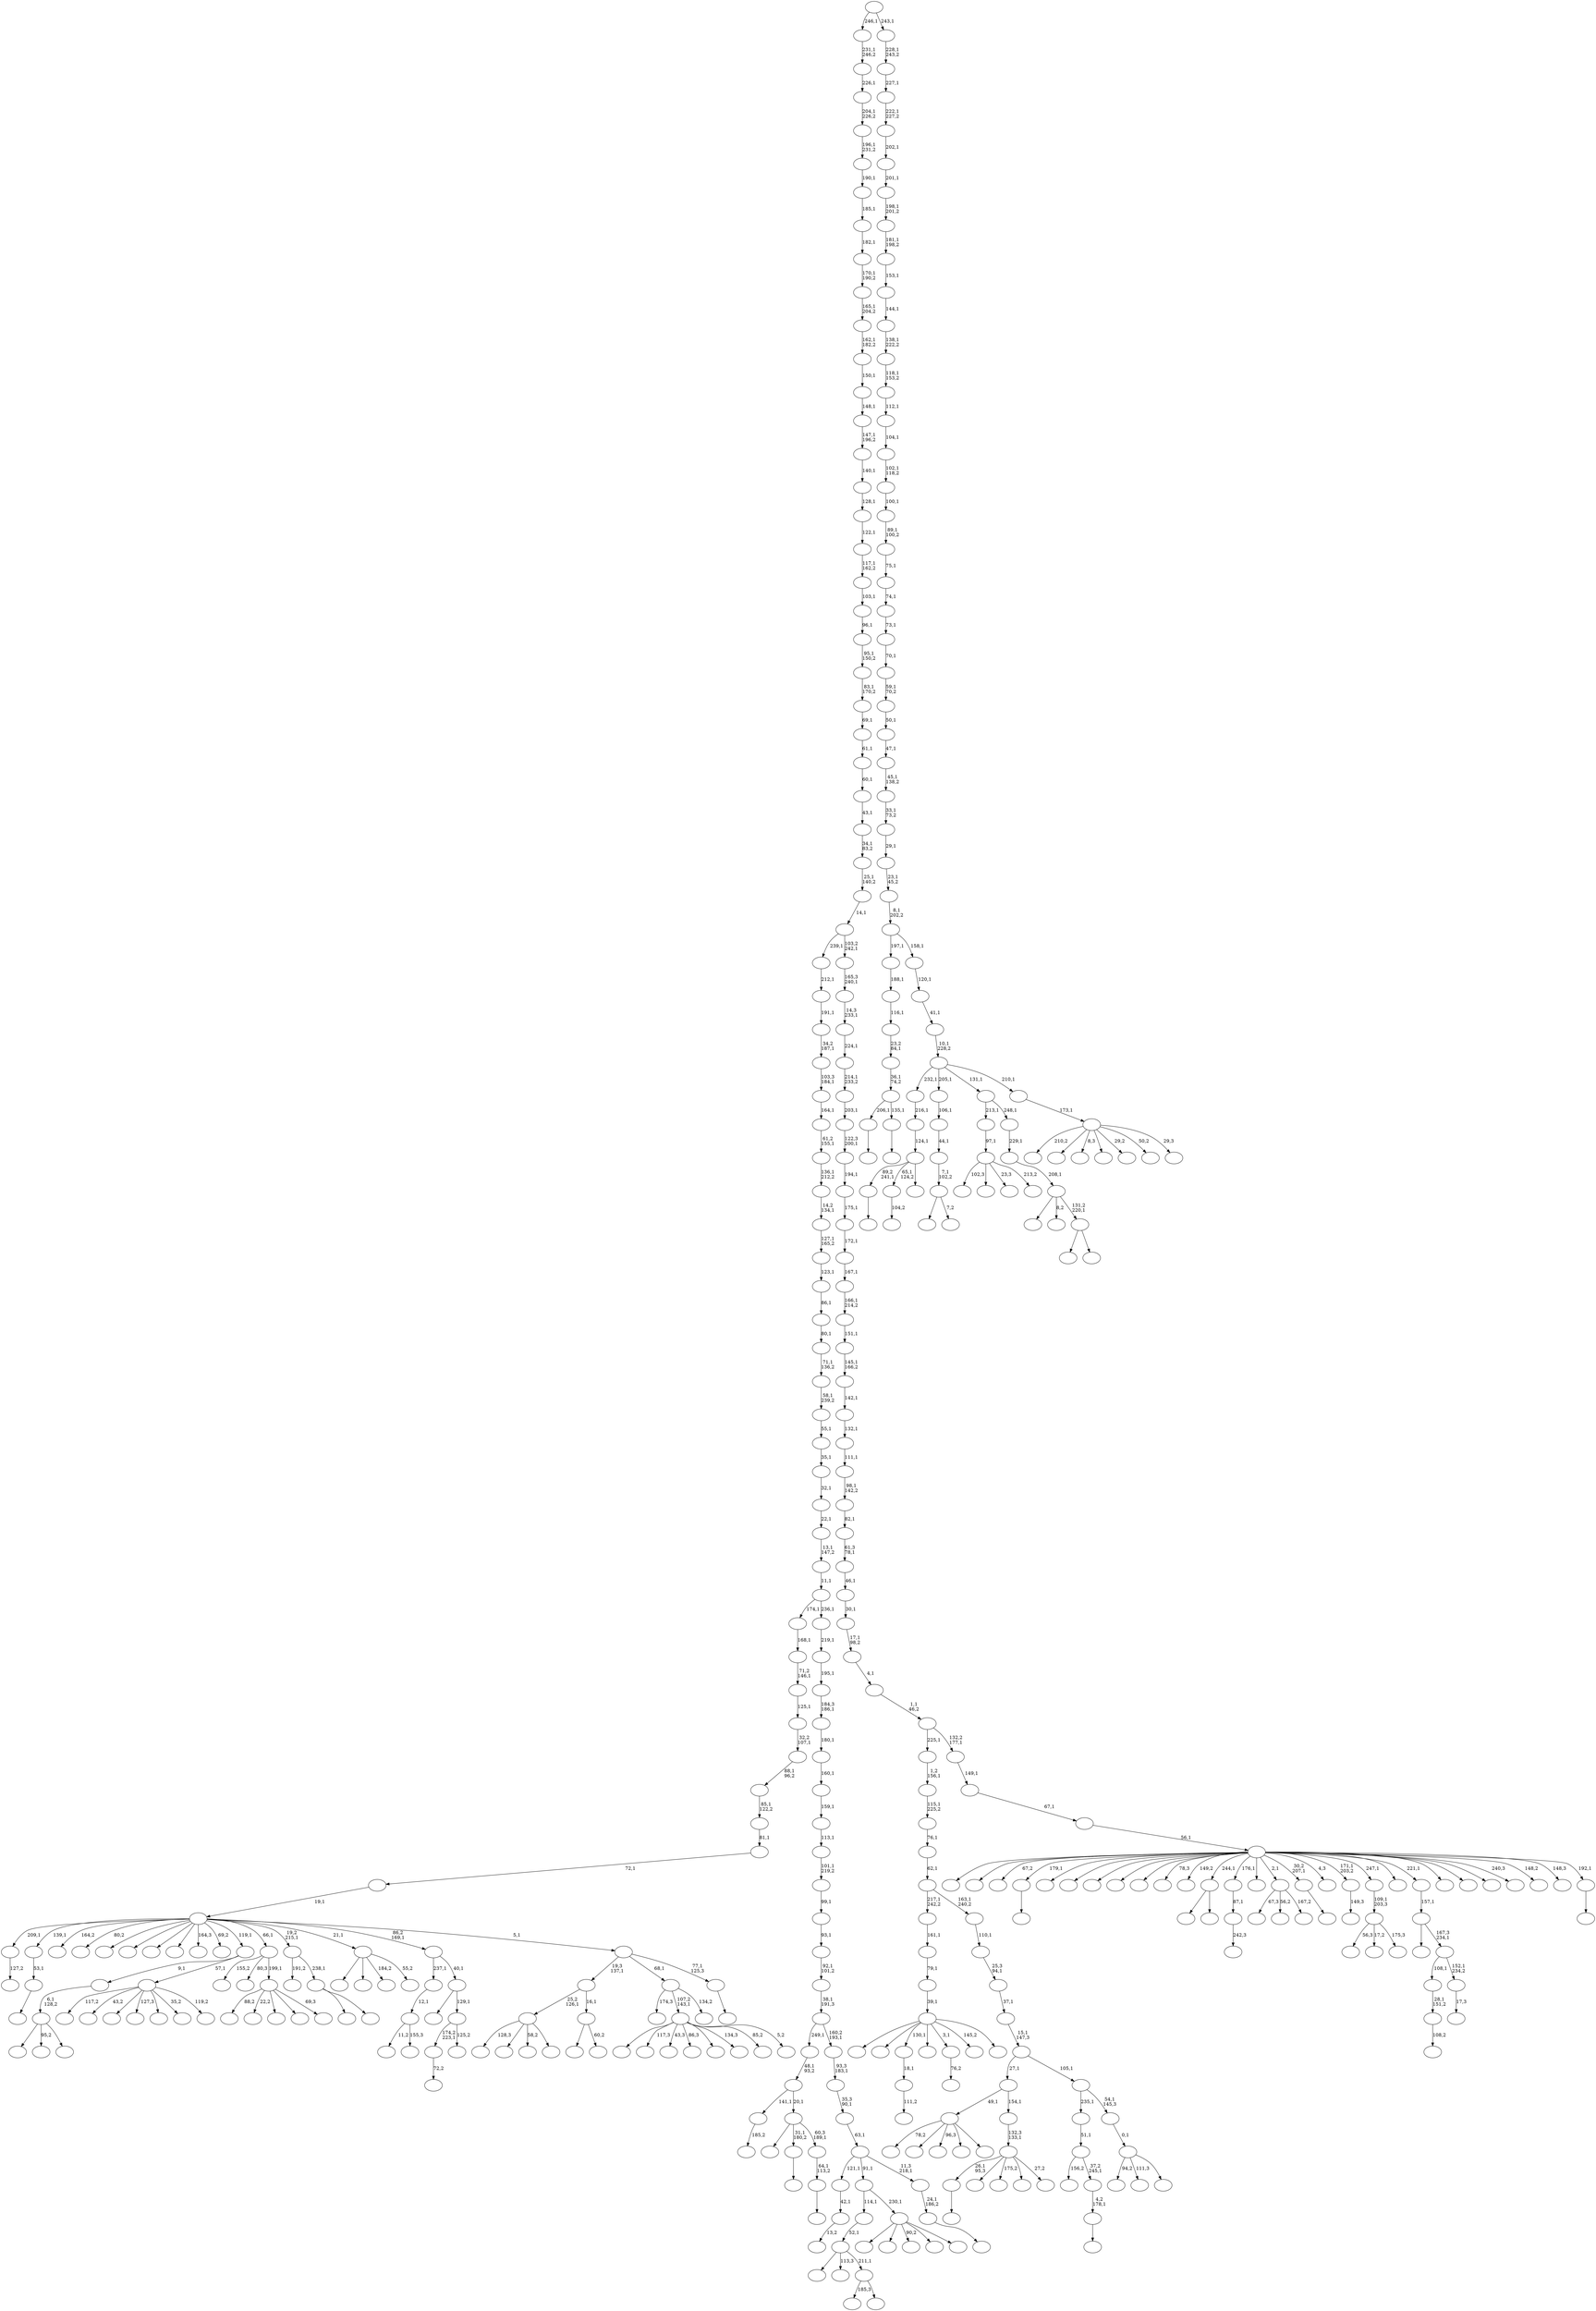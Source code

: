 digraph T {
	400 [label=""]
	399 [label=""]
	398 [label=""]
	397 [label=""]
	396 [label=""]
	395 [label=""]
	394 [label=""]
	393 [label=""]
	392 [label=""]
	391 [label=""]
	390 [label=""]
	389 [label=""]
	388 [label=""]
	387 [label=""]
	386 [label=""]
	385 [label=""]
	384 [label=""]
	383 [label=""]
	382 [label=""]
	381 [label=""]
	380 [label=""]
	379 [label=""]
	378 [label=""]
	377 [label=""]
	376 [label=""]
	375 [label=""]
	374 [label=""]
	373 [label=""]
	372 [label=""]
	371 [label=""]
	370 [label=""]
	369 [label=""]
	368 [label=""]
	367 [label=""]
	366 [label=""]
	365 [label=""]
	364 [label=""]
	363 [label=""]
	362 [label=""]
	361 [label=""]
	360 [label=""]
	359 [label=""]
	358 [label=""]
	357 [label=""]
	356 [label=""]
	355 [label=""]
	354 [label=""]
	353 [label=""]
	352 [label=""]
	351 [label=""]
	350 [label=""]
	349 [label=""]
	348 [label=""]
	347 [label=""]
	346 [label=""]
	345 [label=""]
	344 [label=""]
	343 [label=""]
	342 [label=""]
	341 [label=""]
	340 [label=""]
	339 [label=""]
	338 [label=""]
	337 [label=""]
	336 [label=""]
	335 [label=""]
	334 [label=""]
	333 [label=""]
	332 [label=""]
	331 [label=""]
	330 [label=""]
	329 [label=""]
	328 [label=""]
	327 [label=""]
	326 [label=""]
	325 [label=""]
	324 [label=""]
	323 [label=""]
	322 [label=""]
	321 [label=""]
	320 [label=""]
	319 [label=""]
	318 [label=""]
	317 [label=""]
	316 [label=""]
	315 [label=""]
	314 [label=""]
	313 [label=""]
	312 [label=""]
	311 [label=""]
	310 [label=""]
	309 [label=""]
	308 [label=""]
	307 [label=""]
	306 [label=""]
	305 [label=""]
	304 [label=""]
	303 [label=""]
	302 [label=""]
	301 [label=""]
	300 [label=""]
	299 [label=""]
	298 [label=""]
	297 [label=""]
	296 [label=""]
	295 [label=""]
	294 [label=""]
	293 [label=""]
	292 [label=""]
	291 [label=""]
	290 [label=""]
	289 [label=""]
	288 [label=""]
	287 [label=""]
	286 [label=""]
	285 [label=""]
	284 [label=""]
	283 [label=""]
	282 [label=""]
	281 [label=""]
	280 [label=""]
	279 [label=""]
	278 [label=""]
	277 [label=""]
	276 [label=""]
	275 [label=""]
	274 [label=""]
	273 [label=""]
	272 [label=""]
	271 [label=""]
	270 [label=""]
	269 [label=""]
	268 [label=""]
	267 [label=""]
	266 [label=""]
	265 [label=""]
	264 [label=""]
	263 [label=""]
	262 [label=""]
	261 [label=""]
	260 [label=""]
	259 [label=""]
	258 [label=""]
	257 [label=""]
	256 [label=""]
	255 [label=""]
	254 [label=""]
	253 [label=""]
	252 [label=""]
	251 [label=""]
	250 [label=""]
	249 [label=""]
	248 [label=""]
	247 [label=""]
	246 [label=""]
	245 [label=""]
	244 [label=""]
	243 [label=""]
	242 [label=""]
	241 [label=""]
	240 [label=""]
	239 [label=""]
	238 [label=""]
	237 [label=""]
	236 [label=""]
	235 [label=""]
	234 [label=""]
	233 [label=""]
	232 [label=""]
	231 [label=""]
	230 [label=""]
	229 [label=""]
	228 [label=""]
	227 [label=""]
	226 [label=""]
	225 [label=""]
	224 [label=""]
	223 [label=""]
	222 [label=""]
	221 [label=""]
	220 [label=""]
	219 [label=""]
	218 [label=""]
	217 [label=""]
	216 [label=""]
	215 [label=""]
	214 [label=""]
	213 [label=""]
	212 [label=""]
	211 [label=""]
	210 [label=""]
	209 [label=""]
	208 [label=""]
	207 [label=""]
	206 [label=""]
	205 [label=""]
	204 [label=""]
	203 [label=""]
	202 [label=""]
	201 [label=""]
	200 [label=""]
	199 [label=""]
	198 [label=""]
	197 [label=""]
	196 [label=""]
	195 [label=""]
	194 [label=""]
	193 [label=""]
	192 [label=""]
	191 [label=""]
	190 [label=""]
	189 [label=""]
	188 [label=""]
	187 [label=""]
	186 [label=""]
	185 [label=""]
	184 [label=""]
	183 [label=""]
	182 [label=""]
	181 [label=""]
	180 [label=""]
	179 [label=""]
	178 [label=""]
	177 [label=""]
	176 [label=""]
	175 [label=""]
	174 [label=""]
	173 [label=""]
	172 [label=""]
	171 [label=""]
	170 [label=""]
	169 [label=""]
	168 [label=""]
	167 [label=""]
	166 [label=""]
	165 [label=""]
	164 [label=""]
	163 [label=""]
	162 [label=""]
	161 [label=""]
	160 [label=""]
	159 [label=""]
	158 [label=""]
	157 [label=""]
	156 [label=""]
	155 [label=""]
	154 [label=""]
	153 [label=""]
	152 [label=""]
	151 [label=""]
	150 [label=""]
	149 [label=""]
	148 [label=""]
	147 [label=""]
	146 [label=""]
	145 [label=""]
	144 [label=""]
	143 [label=""]
	142 [label=""]
	141 [label=""]
	140 [label=""]
	139 [label=""]
	138 [label=""]
	137 [label=""]
	136 [label=""]
	135 [label=""]
	134 [label=""]
	133 [label=""]
	132 [label=""]
	131 [label=""]
	130 [label=""]
	129 [label=""]
	128 [label=""]
	127 [label=""]
	126 [label=""]
	125 [label=""]
	124 [label=""]
	123 [label=""]
	122 [label=""]
	121 [label=""]
	120 [label=""]
	119 [label=""]
	118 [label=""]
	117 [label=""]
	116 [label=""]
	115 [label=""]
	114 [label=""]
	113 [label=""]
	112 [label=""]
	111 [label=""]
	110 [label=""]
	109 [label=""]
	108 [label=""]
	107 [label=""]
	106 [label=""]
	105 [label=""]
	104 [label=""]
	103 [label=""]
	102 [label=""]
	101 [label=""]
	100 [label=""]
	99 [label=""]
	98 [label=""]
	97 [label=""]
	96 [label=""]
	95 [label=""]
	94 [label=""]
	93 [label=""]
	92 [label=""]
	91 [label=""]
	90 [label=""]
	89 [label=""]
	88 [label=""]
	87 [label=""]
	86 [label=""]
	85 [label=""]
	84 [label=""]
	83 [label=""]
	82 [label=""]
	81 [label=""]
	80 [label=""]
	79 [label=""]
	78 [label=""]
	77 [label=""]
	76 [label=""]
	75 [label=""]
	74 [label=""]
	73 [label=""]
	72 [label=""]
	71 [label=""]
	70 [label=""]
	69 [label=""]
	68 [label=""]
	67 [label=""]
	66 [label=""]
	65 [label=""]
	64 [label=""]
	63 [label=""]
	62 [label=""]
	61 [label=""]
	60 [label=""]
	59 [label=""]
	58 [label=""]
	57 [label=""]
	56 [label=""]
	55 [label=""]
	54 [label=""]
	53 [label=""]
	52 [label=""]
	51 [label=""]
	50 [label=""]
	49 [label=""]
	48 [label=""]
	47 [label=""]
	46 [label=""]
	45 [label=""]
	44 [label=""]
	43 [label=""]
	42 [label=""]
	41 [label=""]
	40 [label=""]
	39 [label=""]
	38 [label=""]
	37 [label=""]
	36 [label=""]
	35 [label=""]
	34 [label=""]
	33 [label=""]
	32 [label=""]
	31 [label=""]
	30 [label=""]
	29 [label=""]
	28 [label=""]
	27 [label=""]
	26 [label=""]
	25 [label=""]
	24 [label=""]
	23 [label=""]
	22 [label=""]
	21 [label=""]
	20 [label=""]
	19 [label=""]
	18 [label=""]
	17 [label=""]
	16 [label=""]
	15 [label=""]
	14 [label=""]
	13 [label=""]
	12 [label=""]
	11 [label=""]
	10 [label=""]
	9 [label=""]
	8 [label=""]
	7 [label=""]
	6 [label=""]
	5 [label=""]
	4 [label=""]
	3 [label=""]
	2 [label=""]
	1 [label=""]
	0 [label=""]
	390 -> 391 [label=""]
	385 -> 386 [label=""]
	374 -> 375 [label="127,2"]
	372 -> 373 [label=""]
	371 -> 372 [label="53,1"]
	369 -> 370 [label="108,2"]
	368 -> 369 [label="28,1\n151,2"]
	366 -> 367 [label=""]
	361 -> 362 [label="111,2"]
	360 -> 361 [label="18,1"]
	341 -> 342 [label=""]
	333 -> 334 [label="185,2"]
	327 -> 358 [label="128,3"]
	327 -> 354 [label=""]
	327 -> 336 [label="58,2"]
	327 -> 328 [label=""]
	323 -> 365 [label=""]
	323 -> 324 [label=""]
	319 -> 320 [label="104,2"]
	314 -> 315 [label="242,3"]
	313 -> 314 [label="87,1"]
	309 -> 310 [label=""]
	307 -> 308 [label="72,2"]
	301 -> 302 [label="76,2"]
	299 -> 385 [label="89,2\n241,1"]
	299 -> 319 [label="65,1\n124,2"]
	299 -> 300 [label=""]
	298 -> 299 [label="124,1"]
	297 -> 298 [label="216,1"]
	293 -> 349 [label=""]
	293 -> 294 [label="7,2"]
	292 -> 293 [label="7,1\n102,2"]
	291 -> 292 [label="44,1"]
	290 -> 291 [label="106,1"]
	285 -> 318 [label="67,3"]
	285 -> 316 [label="56,2"]
	285 -> 286 [label="167,2"]
	283 -> 284 [label="13,2"]
	282 -> 283 [label="42,1"]
	280 -> 389 [label=""]
	280 -> 281 [label="60,2"]
	279 -> 327 [label="25,2\n126,1"]
	279 -> 280 [label="16,1"]
	272 -> 273 [label=""]
	268 -> 388 [label="102,3"]
	268 -> 304 [label=""]
	268 -> 271 [label="23,3"]
	268 -> 269 [label="213,2"]
	267 -> 268 [label="97,1"]
	262 -> 263 [label="149,3"]
	259 -> 303 [label=""]
	259 -> 260 [label=""]
	258 -> 347 [label=""]
	258 -> 322 [label="8,2"]
	258 -> 259 [label="131,2\n220,1"]
	257 -> 258 [label="208,1"]
	256 -> 257 [label="229,1"]
	255 -> 267 [label="213,1"]
	255 -> 256 [label="248,1"]
	252 -> 253 [label=""]
	251 -> 252 [label="64,1\n113,2"]
	250 -> 364 [label=""]
	250 -> 341 [label="31,1\n180,2"]
	250 -> 251 [label="60,3\n189,1"]
	249 -> 333 [label="141,1"]
	249 -> 250 [label="20,1"]
	248 -> 249 [label="48,1\n93,2"]
	246 -> 393 [label=""]
	246 -> 376 [label="95,2"]
	246 -> 247 [label=""]
	245 -> 246 [label="6,1\n128,2"]
	242 -> 382 [label="56,3"]
	242 -> 289 [label="17,2"]
	242 -> 243 [label="175,3"]
	241 -> 242 [label="109,1\n203,3"]
	237 -> 343 [label="185,3"]
	237 -> 238 [label=""]
	236 -> 355 [label=""]
	236 -> 312 [label="113,3"]
	236 -> 237 [label="211,1"]
	235 -> 236 [label="52,1"]
	232 -> 317 [label="11,2"]
	232 -> 233 [label="155,3"]
	231 -> 232 [label="12,1"]
	229 -> 230 [label="17,3"]
	228 -> 368 [label="108,1"]
	228 -> 229 [label="152,1\n234,2"]
	227 -> 325 [label=""]
	227 -> 228 [label="167,3\n234,1"]
	226 -> 227 [label="157,1"]
	220 -> 397 [label=""]
	220 -> 381 [label=""]
	220 -> 360 [label="130,1"]
	220 -> 357 [label=""]
	220 -> 301 [label="3,1"]
	220 -> 277 [label="145,2"]
	220 -> 221 [label=""]
	219 -> 220 [label="39,1"]
	218 -> 219 [label="79,1"]
	217 -> 218 [label="161,1"]
	208 -> 398 [label="78,2"]
	208 -> 394 [label=""]
	208 -> 321 [label="96,3"]
	208 -> 287 [label=""]
	208 -> 209 [label=""]
	204 -> 205 [label=""]
	203 -> 204 [label="4,2\n178,1"]
	202 -> 329 [label="156,2"]
	202 -> 203 [label="37,2\n245,1"]
	201 -> 202 [label="51,1"]
	199 -> 379 [label="117,2"]
	199 -> 377 [label="43,2"]
	199 -> 330 [label=""]
	199 -> 326 [label="127,3"]
	199 -> 274 [label=""]
	199 -> 212 [label="35,2"]
	199 -> 200 [label="119,2"]
	198 -> 245 [label="9,1"]
	198 -> 199 [label="57,1"]
	194 -> 380 [label="88,2"]
	194 -> 340 [label="22,2"]
	194 -> 339 [label=""]
	194 -> 266 [label=""]
	194 -> 195 [label="69,3"]
	193 -> 331 [label="155,2"]
	193 -> 288 [label="80,3"]
	193 -> 194 [label="199,1"]
	191 -> 206 [label=""]
	191 -> 192 [label=""]
	190 -> 335 [label="191,2"]
	190 -> 191 [label="238,1"]
	188 -> 396 [label=""]
	188 -> 363 [label="117,3"]
	188 -> 345 [label="43,3"]
	188 -> 295 [label="86,3"]
	188 -> 278 [label=""]
	188 -> 265 [label="134,3"]
	188 -> 214 [label="85,2"]
	188 -> 189 [label="5,2"]
	186 -> 366 [label="26,1\n95,3"]
	186 -> 353 [label=""]
	186 -> 337 [label="175,2"]
	186 -> 240 [label=""]
	186 -> 187 [label="27,2"]
	185 -> 186 [label="132,3\n133,1"]
	184 -> 208 [label="49,1"]
	184 -> 185 [label="154,1"]
	182 -> 348 [label=""]
	182 -> 311 [label=""]
	182 -> 305 [label="184,2"]
	182 -> 183 [label="55,2"]
	180 -> 344 [label="94,2"]
	180 -> 213 [label="111,3"]
	180 -> 181 [label=""]
	179 -> 180 [label="0,1"]
	178 -> 201 [label="235,1"]
	178 -> 179 [label="54,1\n145,3"]
	177 -> 184 [label="27,1"]
	177 -> 178 [label="105,1"]
	176 -> 177 [label="15,1\n147,3"]
	175 -> 176 [label="37,1"]
	174 -> 175 [label="25,3\n94,1"]
	173 -> 174 [label="110,1"]
	172 -> 217 [label="217,1\n242,2"]
	172 -> 173 [label="163,1\n240,2"]
	171 -> 172 [label="62,1"]
	170 -> 171 [label="76,1"]
	169 -> 170 [label="115,1\n225,2"]
	168 -> 169 [label="1,2\n156,1"]
	166 -> 207 [label="174,3"]
	166 -> 188 [label="107,2\n143,1"]
	166 -> 167 [label="134,2"]
	164 -> 392 [label=""]
	164 -> 338 [label=""]
	164 -> 234 [label="90,2"]
	164 -> 225 [label=""]
	164 -> 165 [label=""]
	163 -> 235 [label="114,1"]
	163 -> 164 [label="230,1"]
	161 -> 307 [label="174,2\n223,1"]
	161 -> 162 [label="125,2"]
	160 -> 270 [label=""]
	160 -> 161 [label="129,1"]
	159 -> 231 [label="237,1"]
	159 -> 160 [label="40,1"]
	157 -> 158 [label=""]
	156 -> 279 [label="19,3\n137,1"]
	156 -> 166 [label="68,1"]
	156 -> 157 [label="77,1\n125,3"]
	155 -> 374 [label="209,1"]
	155 -> 371 [label="139,1"]
	155 -> 352 [label="164,2"]
	155 -> 350 [label="80,2"]
	155 -> 296 [label=""]
	155 -> 275 [label=""]
	155 -> 254 [label=""]
	155 -> 244 [label=""]
	155 -> 222 [label="164,3"]
	155 -> 210 [label="69,2"]
	155 -> 198 [label="119,1"]
	155 -> 193 [label="66,1"]
	155 -> 190 [label="19,2\n215,1"]
	155 -> 182 [label="21,1"]
	155 -> 159 [label="86,2\n169,1"]
	155 -> 156 [label="5,1"]
	154 -> 155 [label="19,1"]
	153 -> 154 [label="72,1"]
	152 -> 153 [label="81,1"]
	151 -> 152 [label="85,1\n122,2"]
	150 -> 151 [label="88,1\n96,2"]
	149 -> 150 [label="32,2\n107,1"]
	148 -> 149 [label="125,1"]
	147 -> 148 [label="71,2\n146,1"]
	146 -> 147 [label="168,1"]
	144 -> 145 [label=""]
	143 -> 144 [label="24,1\n186,2"]
	142 -> 282 [label="121,1"]
	142 -> 163 [label="91,1"]
	142 -> 143 [label="11,3\n218,1"]
	141 -> 142 [label="63,1"]
	140 -> 141 [label="35,3\n90,1"]
	139 -> 140 [label="93,3\n183,1"]
	138 -> 248 [label="249,1"]
	138 -> 139 [label="160,2\n193,1"]
	137 -> 138 [label="38,1\n191,3"]
	136 -> 137 [label="92,1\n101,2"]
	135 -> 136 [label="93,1"]
	134 -> 135 [label="99,1"]
	133 -> 134 [label="101,1\n219,2"]
	132 -> 133 [label="113,1"]
	131 -> 132 [label="159,1"]
	130 -> 131 [label="160,1"]
	129 -> 130 [label="180,1"]
	128 -> 129 [label="184,3\n186,1"]
	127 -> 128 [label="195,1"]
	126 -> 127 [label="219,1"]
	125 -> 146 [label="174,1"]
	125 -> 126 [label="236,1"]
	124 -> 125 [label="11,1"]
	123 -> 124 [label="13,1\n147,2"]
	122 -> 123 [label="22,1"]
	121 -> 122 [label="32,1"]
	120 -> 121 [label="35,1"]
	119 -> 120 [label="55,1"]
	118 -> 119 [label="58,1\n239,2"]
	117 -> 118 [label="71,1\n136,2"]
	116 -> 117 [label="80,1"]
	115 -> 116 [label="86,1"]
	114 -> 115 [label="123,1"]
	113 -> 114 [label="127,1\n165,2"]
	112 -> 113 [label="14,2\n134,1"]
	111 -> 112 [label="136,1\n212,2"]
	110 -> 111 [label="61,2\n155,1"]
	109 -> 110 [label="164,1"]
	108 -> 109 [label="103,3\n184,1"]
	107 -> 108 [label="34,2\n187,1"]
	106 -> 107 [label="191,1"]
	105 -> 106 [label="212,1"]
	102 -> 103 [label=""]
	101 -> 309 [label="206,1"]
	101 -> 102 [label="135,1"]
	100 -> 101 [label="36,1\n74,2"]
	99 -> 100 [label="23,2\n84,1"]
	98 -> 99 [label="116,1"]
	97 -> 98 [label="188,1"]
	95 -> 96 [label=""]
	94 -> 400 [label=""]
	94 -> 399 [label=""]
	94 -> 395 [label="67,2"]
	94 -> 390 [label="179,1"]
	94 -> 384 [label=""]
	94 -> 383 [label=""]
	94 -> 378 [label=""]
	94 -> 359 [label=""]
	94 -> 356 [label=""]
	94 -> 346 [label="78,3"]
	94 -> 332 [label="149,2"]
	94 -> 323 [label="244,1"]
	94 -> 313 [label="176,1"]
	94 -> 306 [label=""]
	94 -> 285 [label="2,1"]
	94 -> 272 [label="30,2\n207,1"]
	94 -> 264 [label="4,3"]
	94 -> 262 [label="171,1\n203,2"]
	94 -> 241 [label="247,1"]
	94 -> 239 [label=""]
	94 -> 226 [label="221,1"]
	94 -> 224 [label=""]
	94 -> 216 [label=""]
	94 -> 215 [label=""]
	94 -> 197 [label="240,3"]
	94 -> 196 [label="148,2"]
	94 -> 104 [label="148,3"]
	94 -> 95 [label="192,1"]
	93 -> 94 [label="56,1"]
	92 -> 93 [label="67,1"]
	91 -> 92 [label="149,1"]
	90 -> 168 [label="225,1"]
	90 -> 91 [label="132,2\n177,1"]
	89 -> 90 [label="1,1\n46,2"]
	88 -> 89 [label="4,1"]
	87 -> 88 [label="17,1\n98,2"]
	86 -> 87 [label="30,1"]
	85 -> 86 [label="46,1"]
	84 -> 85 [label="61,3\n78,1"]
	83 -> 84 [label="82,1"]
	82 -> 83 [label="98,1\n142,2"]
	81 -> 82 [label="111,1"]
	80 -> 81 [label="132,1"]
	79 -> 80 [label="142,1"]
	78 -> 79 [label="145,1\n166,2"]
	77 -> 78 [label="151,1"]
	76 -> 77 [label="166,1\n214,2"]
	75 -> 76 [label="167,1"]
	74 -> 75 [label="172,1"]
	73 -> 74 [label="175,1"]
	72 -> 73 [label="194,1"]
	71 -> 72 [label="122,3\n200,1"]
	70 -> 71 [label="203,1"]
	69 -> 70 [label="214,1\n233,2"]
	68 -> 69 [label="224,1"]
	67 -> 68 [label="14,3\n233,1"]
	66 -> 67 [label="165,3\n240,1"]
	65 -> 105 [label="239,1"]
	65 -> 66 [label="103,2\n242,1"]
	64 -> 65 [label="14,1"]
	63 -> 64 [label="25,1\n140,2"]
	62 -> 63 [label="34,1\n83,2"]
	61 -> 62 [label="43,1"]
	60 -> 61 [label="60,1"]
	59 -> 60 [label="61,1"]
	58 -> 59 [label="69,1"]
	57 -> 58 [label="83,1\n170,2"]
	56 -> 57 [label="95,1\n150,2"]
	55 -> 56 [label="96,1"]
	54 -> 55 [label="103,1"]
	53 -> 54 [label="117,1\n162,2"]
	52 -> 53 [label="122,1"]
	51 -> 52 [label="128,1"]
	50 -> 51 [label="140,1"]
	49 -> 50 [label="147,1\n196,2"]
	48 -> 49 [label="148,1"]
	47 -> 48 [label="150,1"]
	46 -> 47 [label="162,1\n182,2"]
	45 -> 46 [label="165,1\n204,2"]
	44 -> 45 [label="170,1\n190,2"]
	43 -> 44 [label="182,1"]
	42 -> 43 [label="185,1"]
	41 -> 42 [label="190,1"]
	40 -> 41 [label="196,1\n231,2"]
	39 -> 40 [label="204,1\n226,2"]
	38 -> 39 [label="226,1"]
	37 -> 38 [label="231,1\n246,2"]
	35 -> 387 [label="210,2"]
	35 -> 351 [label=""]
	35 -> 276 [label="8,3"]
	35 -> 261 [label=""]
	35 -> 223 [label="29,2"]
	35 -> 211 [label="50,2"]
	35 -> 36 [label="29,3"]
	34 -> 35 [label="173,1"]
	33 -> 297 [label="232,1"]
	33 -> 290 [label="205,1"]
	33 -> 255 [label="131,1"]
	33 -> 34 [label="210,1"]
	32 -> 33 [label="10,1\n228,2"]
	31 -> 32 [label="41,1"]
	30 -> 31 [label="120,1"]
	29 -> 97 [label="197,1"]
	29 -> 30 [label="158,1"]
	28 -> 29 [label="8,1\n202,2"]
	27 -> 28 [label="23,1\n45,2"]
	26 -> 27 [label="29,1"]
	25 -> 26 [label="33,1\n73,2"]
	24 -> 25 [label="45,1\n138,2"]
	23 -> 24 [label="47,1"]
	22 -> 23 [label="50,1"]
	21 -> 22 [label="59,1\n70,2"]
	20 -> 21 [label="70,1"]
	19 -> 20 [label="73,1"]
	18 -> 19 [label="74,1"]
	17 -> 18 [label="75,1"]
	16 -> 17 [label="89,1\n100,2"]
	15 -> 16 [label="100,1"]
	14 -> 15 [label="102,1\n118,2"]
	13 -> 14 [label="104,1"]
	12 -> 13 [label="112,1"]
	11 -> 12 [label="118,1\n153,2"]
	10 -> 11 [label="138,1\n222,2"]
	9 -> 10 [label="144,1"]
	8 -> 9 [label="153,1"]
	7 -> 8 [label="181,1\n198,2"]
	6 -> 7 [label="198,1\n201,2"]
	5 -> 6 [label="201,1"]
	4 -> 5 [label="202,1"]
	3 -> 4 [label="222,1\n227,2"]
	2 -> 3 [label="227,1"]
	1 -> 2 [label="228,1\n243,2"]
	0 -> 37 [label="246,1"]
	0 -> 1 [label="243,1"]
}
